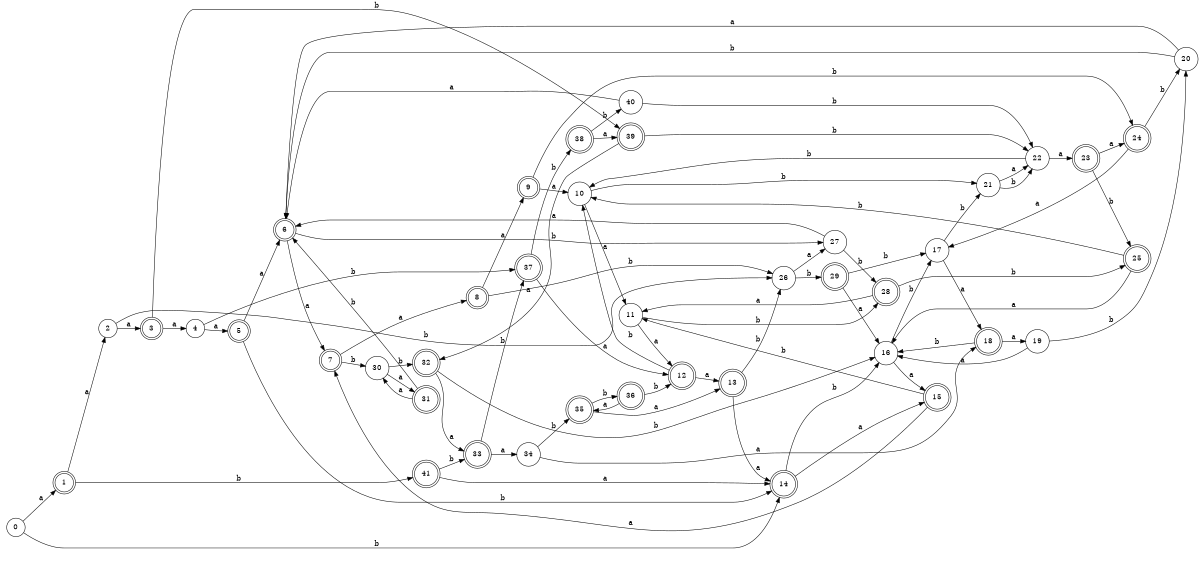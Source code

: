 digraph n34_3 {
__start0 [label="" shape="none"];

rankdir=LR;
size="8,5";

s0 [style="filled", color="black", fillcolor="white" shape="circle", label="0"];
s1 [style="rounded,filled", color="black", fillcolor="white" shape="doublecircle", label="1"];
s2 [style="filled", color="black", fillcolor="white" shape="circle", label="2"];
s3 [style="rounded,filled", color="black", fillcolor="white" shape="doublecircle", label="3"];
s4 [style="filled", color="black", fillcolor="white" shape="circle", label="4"];
s5 [style="rounded,filled", color="black", fillcolor="white" shape="doublecircle", label="5"];
s6 [style="rounded,filled", color="black", fillcolor="white" shape="doublecircle", label="6"];
s7 [style="rounded,filled", color="black", fillcolor="white" shape="doublecircle", label="7"];
s8 [style="rounded,filled", color="black", fillcolor="white" shape="doublecircle", label="8"];
s9 [style="rounded,filled", color="black", fillcolor="white" shape="doublecircle", label="9"];
s10 [style="filled", color="black", fillcolor="white" shape="circle", label="10"];
s11 [style="filled", color="black", fillcolor="white" shape="circle", label="11"];
s12 [style="rounded,filled", color="black", fillcolor="white" shape="doublecircle", label="12"];
s13 [style="rounded,filled", color="black", fillcolor="white" shape="doublecircle", label="13"];
s14 [style="rounded,filled", color="black", fillcolor="white" shape="doublecircle", label="14"];
s15 [style="rounded,filled", color="black", fillcolor="white" shape="doublecircle", label="15"];
s16 [style="filled", color="black", fillcolor="white" shape="circle", label="16"];
s17 [style="filled", color="black", fillcolor="white" shape="circle", label="17"];
s18 [style="rounded,filled", color="black", fillcolor="white" shape="doublecircle", label="18"];
s19 [style="filled", color="black", fillcolor="white" shape="circle", label="19"];
s20 [style="filled", color="black", fillcolor="white" shape="circle", label="20"];
s21 [style="filled", color="black", fillcolor="white" shape="circle", label="21"];
s22 [style="filled", color="black", fillcolor="white" shape="circle", label="22"];
s23 [style="rounded,filled", color="black", fillcolor="white" shape="doublecircle", label="23"];
s24 [style="rounded,filled", color="black", fillcolor="white" shape="doublecircle", label="24"];
s25 [style="rounded,filled", color="black", fillcolor="white" shape="doublecircle", label="25"];
s26 [style="filled", color="black", fillcolor="white" shape="circle", label="26"];
s27 [style="filled", color="black", fillcolor="white" shape="circle", label="27"];
s28 [style="rounded,filled", color="black", fillcolor="white" shape="doublecircle", label="28"];
s29 [style="rounded,filled", color="black", fillcolor="white" shape="doublecircle", label="29"];
s30 [style="filled", color="black", fillcolor="white" shape="circle", label="30"];
s31 [style="rounded,filled", color="black", fillcolor="white" shape="doublecircle", label="31"];
s32 [style="rounded,filled", color="black", fillcolor="white" shape="doublecircle", label="32"];
s33 [style="rounded,filled", color="black", fillcolor="white" shape="doublecircle", label="33"];
s34 [style="filled", color="black", fillcolor="white" shape="circle", label="34"];
s35 [style="rounded,filled", color="black", fillcolor="white" shape="doublecircle", label="35"];
s36 [style="rounded,filled", color="black", fillcolor="white" shape="doublecircle", label="36"];
s37 [style="rounded,filled", color="black", fillcolor="white" shape="doublecircle", label="37"];
s38 [style="rounded,filled", color="black", fillcolor="white" shape="doublecircle", label="38"];
s39 [style="rounded,filled", color="black", fillcolor="white" shape="doublecircle", label="39"];
s40 [style="filled", color="black", fillcolor="white" shape="circle", label="40"];
s41 [style="rounded,filled", color="black", fillcolor="white" shape="doublecircle", label="41"];
s0 -> s1 [label="a"];
s0 -> s14 [label="b"];
s1 -> s2 [label="a"];
s1 -> s41 [label="b"];
s2 -> s3 [label="a"];
s2 -> s26 [label="b"];
s3 -> s4 [label="a"];
s3 -> s39 [label="b"];
s4 -> s5 [label="a"];
s4 -> s37 [label="b"];
s5 -> s6 [label="a"];
s5 -> s14 [label="b"];
s6 -> s7 [label="a"];
s6 -> s27 [label="b"];
s7 -> s8 [label="a"];
s7 -> s30 [label="b"];
s8 -> s9 [label="a"];
s8 -> s26 [label="b"];
s9 -> s10 [label="a"];
s9 -> s24 [label="b"];
s10 -> s11 [label="a"];
s10 -> s21 [label="b"];
s11 -> s12 [label="a"];
s11 -> s28 [label="b"];
s12 -> s13 [label="a"];
s12 -> s10 [label="b"];
s13 -> s14 [label="a"];
s13 -> s26 [label="b"];
s14 -> s15 [label="a"];
s14 -> s16 [label="b"];
s15 -> s7 [label="a"];
s15 -> s11 [label="b"];
s16 -> s15 [label="a"];
s16 -> s17 [label="b"];
s17 -> s18 [label="a"];
s17 -> s21 [label="b"];
s18 -> s19 [label="a"];
s18 -> s16 [label="b"];
s19 -> s16 [label="a"];
s19 -> s20 [label="b"];
s20 -> s6 [label="a"];
s20 -> s6 [label="b"];
s21 -> s22 [label="a"];
s21 -> s22 [label="b"];
s22 -> s23 [label="a"];
s22 -> s10 [label="b"];
s23 -> s24 [label="a"];
s23 -> s25 [label="b"];
s24 -> s17 [label="a"];
s24 -> s20 [label="b"];
s25 -> s16 [label="a"];
s25 -> s10 [label="b"];
s26 -> s27 [label="a"];
s26 -> s29 [label="b"];
s27 -> s6 [label="a"];
s27 -> s28 [label="b"];
s28 -> s11 [label="a"];
s28 -> s25 [label="b"];
s29 -> s16 [label="a"];
s29 -> s17 [label="b"];
s30 -> s31 [label="a"];
s30 -> s32 [label="b"];
s31 -> s30 [label="a"];
s31 -> s6 [label="b"];
s32 -> s33 [label="a"];
s32 -> s16 [label="b"];
s33 -> s34 [label="a"];
s33 -> s37 [label="b"];
s34 -> s18 [label="a"];
s34 -> s35 [label="b"];
s35 -> s13 [label="a"];
s35 -> s36 [label="b"];
s36 -> s35 [label="a"];
s36 -> s12 [label="b"];
s37 -> s12 [label="a"];
s37 -> s38 [label="b"];
s38 -> s39 [label="a"];
s38 -> s40 [label="b"];
s39 -> s32 [label="a"];
s39 -> s22 [label="b"];
s40 -> s6 [label="a"];
s40 -> s22 [label="b"];
s41 -> s14 [label="a"];
s41 -> s33 [label="b"];

}